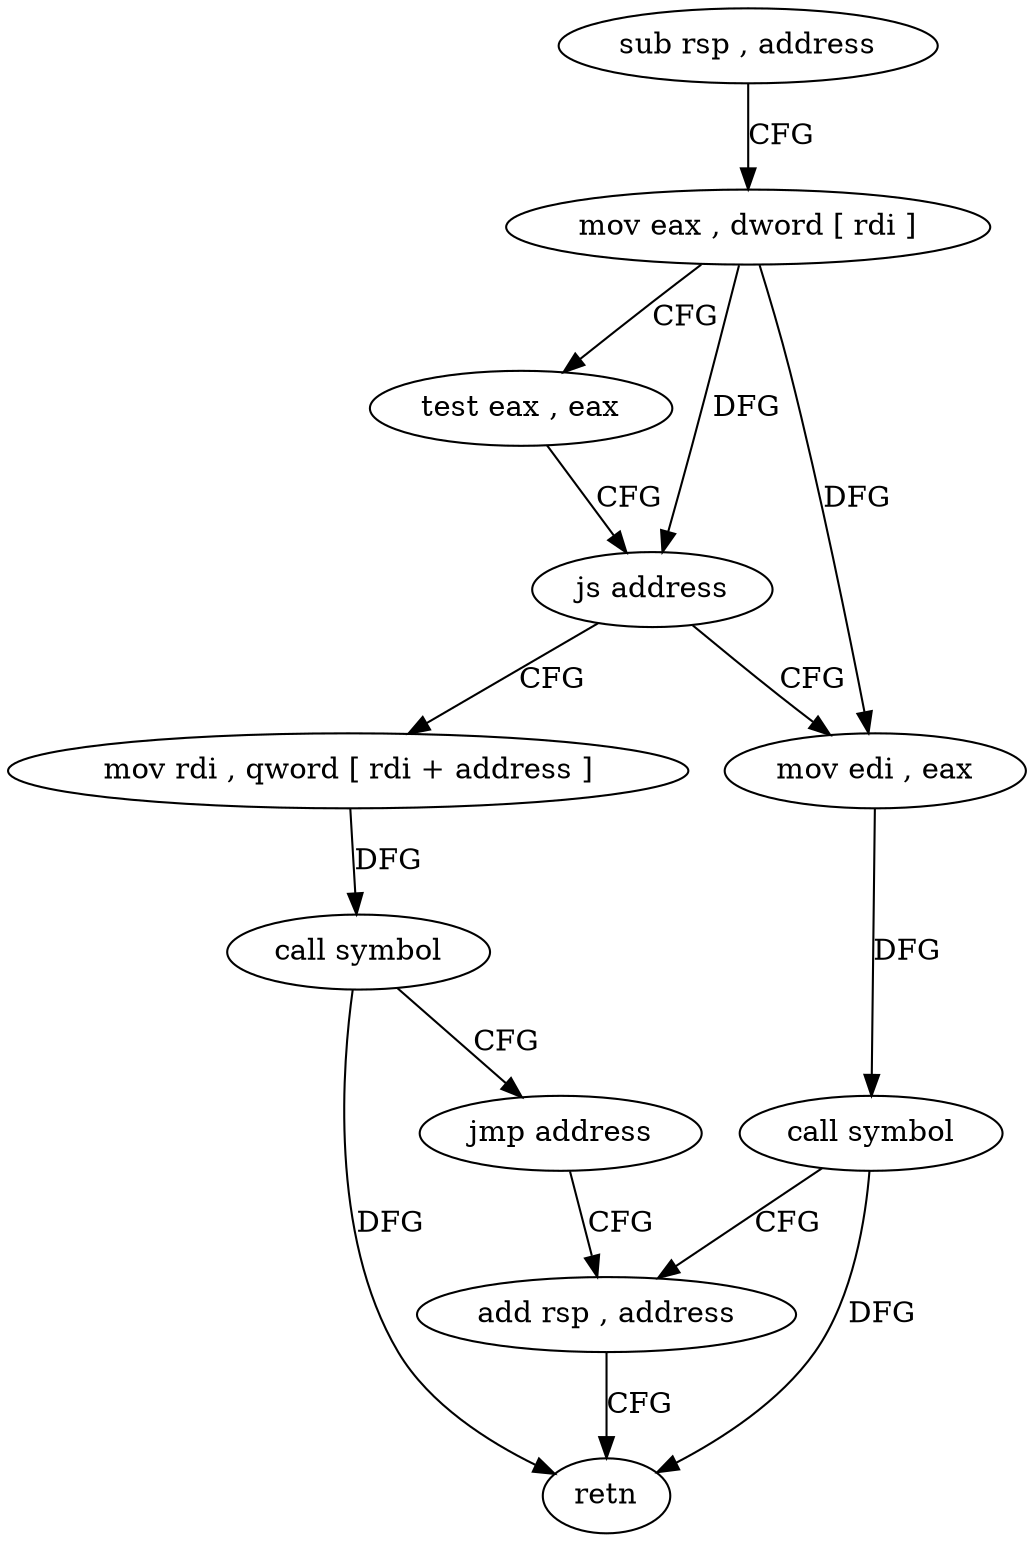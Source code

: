 digraph "func" {
"4373174" [label = "sub rsp , address" ]
"4373178" [label = "mov eax , dword [ rdi ]" ]
"4373180" [label = "test eax , eax" ]
"4373182" [label = "js address" ]
"4373196" [label = "mov rdi , qword [ rdi + address ]" ]
"4373184" [label = "mov edi , eax" ]
"4373200" [label = "call symbol" ]
"4373205" [label = "jmp address" ]
"4373191" [label = "add rsp , address" ]
"4373186" [label = "call symbol" ]
"4373195" [label = "retn" ]
"4373174" -> "4373178" [ label = "CFG" ]
"4373178" -> "4373180" [ label = "CFG" ]
"4373178" -> "4373182" [ label = "DFG" ]
"4373178" -> "4373184" [ label = "DFG" ]
"4373180" -> "4373182" [ label = "CFG" ]
"4373182" -> "4373196" [ label = "CFG" ]
"4373182" -> "4373184" [ label = "CFG" ]
"4373196" -> "4373200" [ label = "DFG" ]
"4373184" -> "4373186" [ label = "DFG" ]
"4373200" -> "4373205" [ label = "CFG" ]
"4373200" -> "4373195" [ label = "DFG" ]
"4373205" -> "4373191" [ label = "CFG" ]
"4373191" -> "4373195" [ label = "CFG" ]
"4373186" -> "4373191" [ label = "CFG" ]
"4373186" -> "4373195" [ label = "DFG" ]
}

